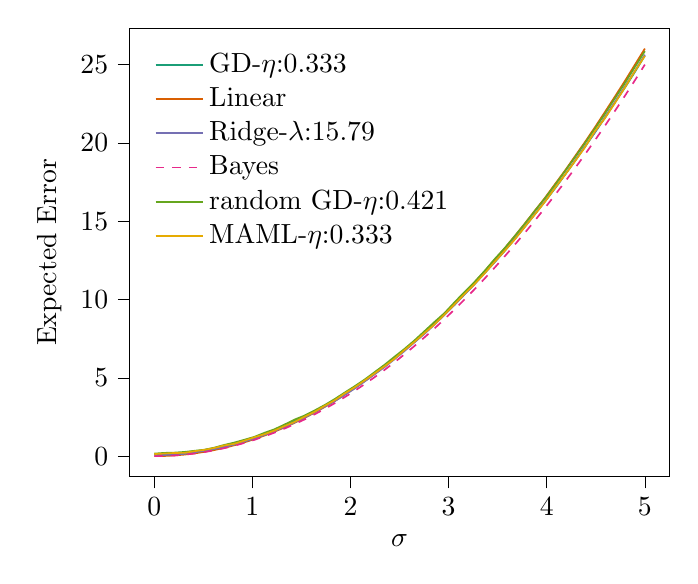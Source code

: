 % This file was created with tikzplotlib v0.10.1.
\begin{tikzpicture}

\definecolor{chocolate217952}{RGB}{217,95,2}
\definecolor{darkcyan27158119}{RGB}{27,158,119}
\definecolor{darkgoldenrod16611829}{RGB}{166,118,29}
\definecolor{darkgray176}{RGB}{176,176,176}
\definecolor{deeppink23141138}{RGB}{231,41,138}
\definecolor{lightslategray117112179}{RGB}{117,112,179}
\definecolor{olivedrab10216630}{RGB}{102,166,30}
\definecolor{orange2301712}{RGB}{230,171,2}

\begin{axis}[
legend cell align={left},
legend style={
  fill opacity=0.8,
  draw opacity=1,
  text opacity=1,
  at={(0.03,0.97)},
  anchor=north west,
  draw=none
},
tick align=outside,
tick pos=left,
x grid style={darkgray176},
xlabel={\(\displaystyle \sigma\)},
xmin=-0.25, xmax=5.25,
xtick style={color=black},
y grid style={darkgray176},
ylabel={Expected Error},
ymin=-1.301, ymax=27.323,
ytick style={color=black}
]
\addplot [semithick, darkcyan27158119]
table {%
0 0.126
0.102 0.137
0.204 0.198
0.306 0.222
0.408 0.291
0.51 0.393
0.612 0.511
0.714 0.676
0.816 0.816
0.918 1.011
1.02 1.184
1.122 1.424
1.224 1.652
1.327 1.95
1.429 2.25
1.531 2.526
1.633 2.876
1.735 3.215
1.837 3.521
1.939 3.995
2.041 4.372
2.143 4.838
2.245 5.281
2.347 5.731
2.449 6.235
2.551 6.777
2.653 7.291
2.755 7.845
2.857 8.444
2.959 9.055
3.061 9.685
3.163 10.344
3.265 11.007
3.367 11.69
3.469 12.384
3.571 13.105
3.673 13.842
3.776 14.643
3.878 15.45
3.98 16.24
4.082 17.074
4.184 17.946
4.286 18.824
4.388 19.734
4.49 20.653
4.592 21.593
4.694 22.571
4.796 23.518
4.898 24.524
5 25.573
};
\addlegendentry{GD-$\eta$:0.333}
\addplot [semithick, chocolate217952]
table {%
0 2.211e-31
0.102 0.011
0.204 0.043
0.306 0.098
0.408 0.173
0.51 0.271
0.612 0.39
0.714 0.531
0.816 0.694
0.918 0.879
1.02 1.085
1.122 1.312
1.224 1.56
1.327 1.832
1.429 2.123
1.531 2.438
1.633 2.776
1.735 3.133
1.837 3.511
1.939 3.913
2.041 4.336
2.143 4.782
2.245 5.247
2.347 5.735
2.449 6.251
2.551 6.781
2.653 7.332
2.755 7.9
2.857 8.495
2.959 9.124
3.061 9.762
3.163 10.419
3.265 11.108
3.367 11.806
3.469 12.538
3.571 13.275
3.673 14.048
3.776 14.851
3.878 15.671
3.98 16.478
4.082 17.352
4.184 18.216
4.286 19.132
4.388 20.043
4.49 20.989
4.592 21.966
4.694 22.952
4.796 23.949
4.898 24.989
5 26.022
};
\addlegendentry{Linear}
\addplot [semithick, lightslategray117112179]
table {%
0 0.064
0.102 0.076
0.204 0.093
0.306 0.145
0.408 0.237
0.51 0.339
0.612 0.452
0.714 0.59
0.816 0.74
0.918 0.932
1.02 1.124
1.122 1.348
1.224 1.598
1.327 1.861
1.429 2.15
1.531 2.453
1.633 2.795
1.735 3.153
1.837 3.503
1.939 3.903
2.041 4.311
2.143 4.764
2.245 5.225
2.347 5.683
2.449 6.192
2.551 6.717
2.653 7.272
2.755 7.819
2.857 8.403
2.959 9.023
3.061 9.654
3.163 10.333
3.265 10.98
3.367 11.686
3.469 12.392
3.571 13.107
3.673 13.873
3.776 14.648
3.878 15.435
3.98 16.256
4.082 17.13
4.184 17.962
4.286 18.856
4.388 19.77
4.49 20.679
4.592 21.635
4.694 22.605
4.796 23.608
4.898 24.589
5 25.631
};
\addlegendentry{Ridge-$\lambda$:15.79}
\addplot [semithick, deeppink23141138, dashed]
table {%
0 0
0.102 0.01
0.204 0.042
0.306 0.094
0.408 0.167
0.51 0.26
0.612 0.375
0.714 0.51
0.816 0.666
0.918 0.843
1.02 1.041
1.122 1.26
1.224 1.499
1.327 1.76
1.429 2.041
1.531 2.343
1.633 2.666
1.735 3.009
1.837 3.374
1.939 3.759
2.041 4.165
2.143 4.592
2.245 5.04
2.347 5.508
2.449 5.997
2.551 6.508
2.653 7.039
2.755 7.591
2.857 8.163
2.959 8.757
3.061 9.371
3.163 10.006
3.265 10.662
3.367 11.339
3.469 12.037
3.571 12.755
3.673 13.494
3.776 14.254
3.878 15.035
3.98 15.837
4.082 16.66
4.184 17.503
4.286 18.367
4.388 19.252
4.49 20.158
4.592 21.085
4.694 22.032
4.796 23.001
4.898 23.99
5 25.0
};
\addlegendentry{Bayes}
\addplot [semithick, olivedrab10216630]
table {%
0 0.164
0.102 0.21
0.204 0.227
0.306 0.27
0.408 0.344
0.51 0.411
0.612 0.544
0.714 0.72
0.816 0.871
0.918 1.048
1.02 1.235
1.122 1.49
1.224 1.717
1.327 2.018
1.429 2.336
1.531 2.593
1.633 2.916
1.735 3.26
1.837 3.64
1.939 4.056
2.041 4.461
2.143 4.887
2.245 5.365
2.347 5.836
2.449 6.353
2.551 6.855
2.653 7.399
2.755 7.988
2.857 8.577
2.959 9.141
3.061 9.831
3.163 10.493
3.265 11.13
3.367 11.832
3.469 12.584
3.571 13.28
3.673 14.043
3.776 14.832
3.878 15.656
3.98 16.451
4.082 17.294
4.184 18.185
4.286 19.069
4.388 19.975
4.49 20.902
4.592 21.852
4.694 22.842
4.796 23.819
4.898 24.842
5 25.859
};
\addlegendentry{random GD-$\eta$:0.421}
\addplot [semithick, orange2301712]
table {%
0 0.134
0.102 0.167
0.204 0.205
0.306 0.209
0.408 0.316
0.51 0.403
0.612 0.523
0.714 0.684
0.816 0.79
0.918 0.988
1.02 1.208
1.122 1.399
1.224 1.634
1.327 1.919
1.429 2.188
1.531 2.516
1.633 2.828
1.735 3.209
1.837 3.562
1.939 3.999
2.041 4.39
2.143 4.831
2.245 5.285
2.347 5.741
2.449 6.225
2.551 6.78
2.653 7.304
2.755 7.869
2.857 8.412
2.959 9.049
3.061 9.703
3.163 10.362
3.265 10.992
3.367 11.671
3.469 12.407
3.571 13.103
3.673 13.827
3.776 14.633
3.878 15.423
3.98 16.23
4.082 17.107
4.184 17.948
4.286 18.815
4.388 19.704
4.49 20.737
4.592 21.562
4.694 22.533
4.796 23.53
4.898 24.576
5 25.55
};
\addlegendentry{MAML-$\eta$:0.333}

\end{axis}

\end{tikzpicture}
